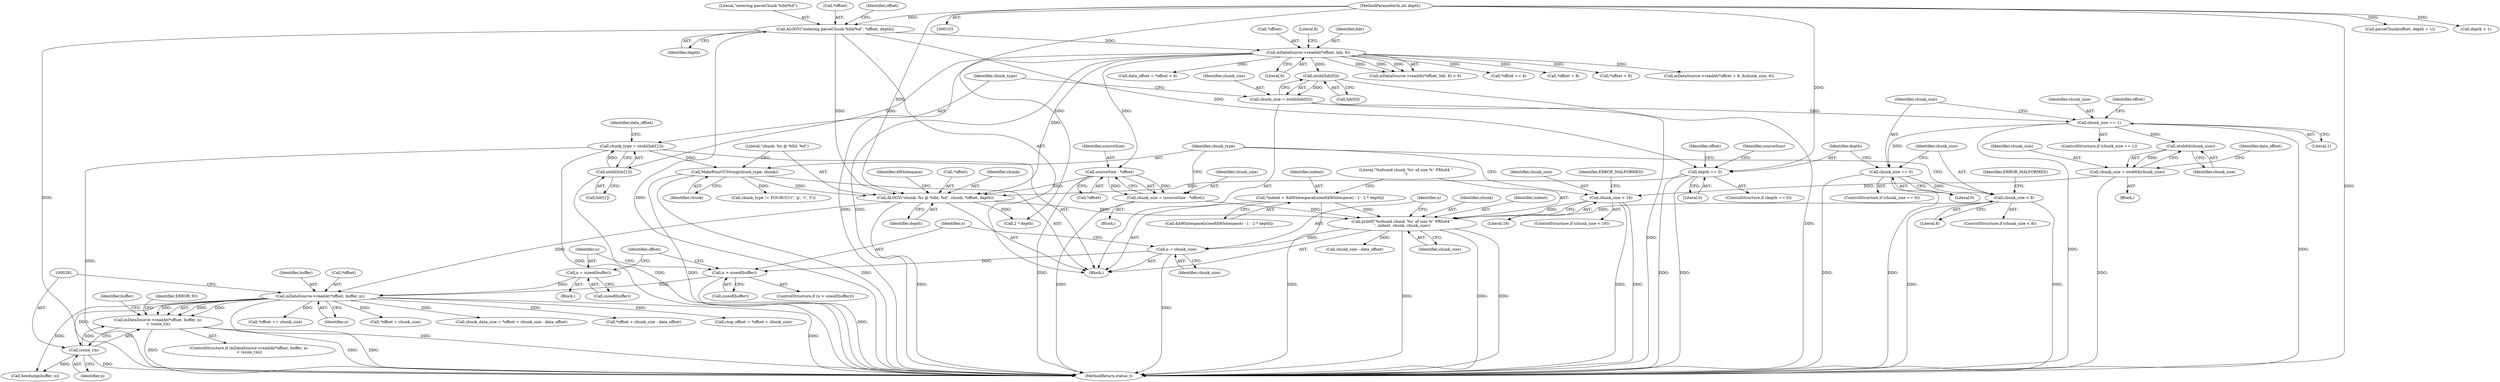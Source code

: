 digraph "0_Android_f4a88c8ed4f8186b3d6e2852993e063fc33ff231@API" {
"1000274" [label="(Call,mDataSource->readAt(*offset, buffer, n)\n < (ssize_t)n)"];
"1000275" [label="(Call,mDataSource->readAt(*offset, buffer, n))"];
"1000229" [label="(Call,ALOGV(\"chunk: %s @ %lld, %d\", chunk, *offset, depth))"];
"1000226" [label="(Call,MakeFourCCString(chunk_type, chunk))"];
"1000132" [label="(Call,chunk_type = ntohl(hdr[1]))"];
"1000134" [label="(Call,ntohl(hdr[1]))"];
"1000115" [label="(Call,mDataSource->readAt(*offset, hdr, 8))"];
"1000107" [label="(Call,ALOGV(\"entering parseChunk %lld/%d\", *offset, depth))"];
"1000105" [label="(MethodParameterIn,int depth)"];
"1000199" [label="(Call,sourceSize - *offset)"];
"1000185" [label="(Call,depth == 0)"];
"1000264" [label="(Call,n > sizeof(buffer))"];
"1000260" [label="(Call,n = chunk_size)"];
"1000253" [label="(Call,printf(\"%sfound chunk '%s' of size %\" PRIu64 \"\n\", indent, chunk, chunk_size))"];
"1000240" [label="(Call,*indent = &kWhitespace[sizeof(kWhitespace) - 1 - 2 * depth])"];
"1000172" [label="(Call,chunk_size < 16)"];
"1000164" [label="(Call,chunk_size = ntoh64(chunk_size))"];
"1000166" [label="(Call,ntoh64(chunk_size))"];
"1000146" [label="(Call,chunk_size == 1)"];
"1000125" [label="(Call,chunk_size = ntohl(hdr[0]))"];
"1000127" [label="(Call,ntohl(hdr[0]))"];
"1000219" [label="(Call,chunk_size < 8)"];
"1000180" [label="(Call,chunk_size == 0)"];
"1000197" [label="(Call,chunk_size = (sourceSize - *offset))"];
"1000269" [label="(Call,n = sizeof(buffer))"];
"1000280" [label="(Call,(ssize_t)n)"];
"1000146" [label="(Call,chunk_size == 1)"];
"1000242" [label="(Call,&kWhitespace[sizeof(kWhitespace) - 1 - 2 * depth])"];
"1000145" [label="(ControlStructure,if (chunk_size == 1))"];
"1000186" [label="(Identifier,depth)"];
"1000285" [label="(Identifier,ERROR_IO)"];
"1000287" [label="(Identifier,buffer)"];
"1000265" [label="(Identifier,n)"];
"1000234" [label="(Identifier,depth)"];
"1000271" [label="(Call,sizeof(buffer))"];
"1000166" [label="(Call,ntoh64(chunk_size))"];
"1000181" [label="(Identifier,chunk_size)"];
"1000134" [label="(Call,ntohl(hdr[1]))"];
"1000116" [label="(Call,*offset)"];
"1002904" [label="(Call,*offset += chunk_size)"];
"1000194" [label="(Identifier,sourceSize)"];
"1000343" [label="(Call,parseChunk(offset, depth + 1))"];
"1000255" [label="(Identifier,indent)"];
"1000276" [label="(Call,*offset)"];
"1000263" [label="(ControlStructure,if (n > sizeof(buffer)))"];
"1000254" [label="(Literal,\"%sfound chunk '%s' of size %\" PRIu64 \"\n\")"];
"1000213" [label="(Identifier,offset)"];
"1000120" [label="(Literal,8)"];
"1000179" [label="(ControlStructure,if (chunk_size == 0))"];
"1000279" [label="(Identifier,n)"];
"1000260" [label="(Call,n = chunk_size)"];
"1000133" [label="(Identifier,chunk_type)"];
"1000201" [label="(Call,*offset)"];
"1000139" [label="(Call,data_offset = *offset + 8)"];
"1000256" [label="(Identifier,chunk)"];
"1000219" [label="(Call,chunk_size < 8)"];
"1000286" [label="(Call,hexdump(buffer, n))"];
"1000277" [label="(Identifier,offset)"];
"1000326" [label="(Call,*offset + chunk_size)"];
"1000240" [label="(Call,*indent = &kWhitespace[sizeof(kWhitespace) - 1 - 2 * depth])"];
"1000278" [label="(Identifier,buffer)"];
"1000119" [label="(Literal,8)"];
"1000237" [label="(Identifier,kWhitespace)"];
"1000296" [label="(Call,chunk_size - data_offset)"];
"1000164" [label="(Call,chunk_size = ntoh64(chunk_size))"];
"1000269" [label="(Call,n = sizeof(buffer))"];
"1000226" [label="(Call,MakeFourCCString(chunk_type, chunk))"];
"1000273" [label="(ControlStructure,if (mDataSource->readAt(*offset, buffer, n)\n < (ssize_t)n))"];
"1000147" [label="(Identifier,chunk_size)"];
"1000261" [label="(Identifier,n)"];
"1000230" [label="(Literal,\"chunk: %s @ %lld, %d\")"];
"1000253" [label="(Call,printf(\"%sfound chunk '%s' of size %\" PRIu64 \"\n\", indent, chunk, chunk_size))"];
"1000108" [label="(Literal,\"entering parseChunk %lld/%d\")"];
"1000196" [label="(Block,)"];
"1000229" [label="(Call,ALOGV(\"chunk: %s @ %lld, %d\", chunk, *offset, depth))"];
"1000109" [label="(Call,*offset)"];
"1000211" [label="(Call,*offset += 4)"];
"1000153" [label="(Call,*offset + 8)"];
"1000173" [label="(Identifier,chunk_size)"];
"1000291" [label="(Call,chunk_data_size = *offset + chunk_size - data_offset)"];
"1000107" [label="(Call,ALOGV(\"entering parseChunk %lld/%d\", *offset, depth))"];
"1000262" [label="(Identifier,chunk_size)"];
"1000182" [label="(Literal,0)"];
"1000187" [label="(Literal,0)"];
"1000270" [label="(Identifier,n)"];
"1000105" [label="(MethodParameterIn,int depth)"];
"1000172" [label="(Call,chunk_size < 16)"];
"1000241" [label="(Identifier,indent)"];
"1000185" [label="(Call,depth == 0)"];
"1000140" [label="(Identifier,data_offset)"];
"1000232" [label="(Call,*offset)"];
"1000165" [label="(Identifier,chunk_size)"];
"1000257" [label="(Identifier,chunk_size)"];
"1000221" [label="(Literal,8)"];
"1000282" [label="(Identifier,n)"];
"1000199" [label="(Call,sourceSize - *offset)"];
"1000155" [label="(Identifier,offset)"];
"1000218" [label="(ControlStructure,if (chunk_size < 8))"];
"1000177" [label="(Identifier,ERROR_MALFORMED)"];
"1000293" [label="(Call,*offset + chunk_size - data_offset)"];
"1000167" [label="(Identifier,chunk_size)"];
"1000184" [label="(ControlStructure,if (depth == 0))"];
"1000111" [label="(Identifier,depth)"];
"1000174" [label="(Literal,16)"];
"1000128" [label="(Call,hdr[0])"];
"1000324" [label="(Call,stop_offset = *offset + chunk_size)"];
"1000106" [label="(Block,)"];
"1000274" [label="(Call,mDataSource->readAt(*offset, buffer, n)\n < (ssize_t)n)"];
"1000171" [label="(ControlStructure,if (chunk_size < 16))"];
"1000149" [label="(Block,)"];
"1000264" [label="(Call,n > sizeof(buffer))"];
"1000280" [label="(Call,(ssize_t)n)"];
"1000141" [label="(Call,*offset + 8)"];
"1000118" [label="(Identifier,hdr)"];
"1000266" [label="(Call,sizeof(buffer))"];
"1000228" [label="(Identifier,chunk)"];
"1000268" [label="(Block,)"];
"1000115" [label="(Call,mDataSource->readAt(*offset, hdr, 8))"];
"1000224" [label="(Identifier,ERROR_MALFORMED)"];
"1000197" [label="(Call,chunk_size = (sourceSize - *offset))"];
"1000250" [label="(Call,2 * depth)"];
"1000275" [label="(Call,mDataSource->readAt(*offset, buffer, n))"];
"1000152" [label="(Call,mDataSource->readAt(*offset + 8, &chunk_size, 8))"];
"1000114" [label="(Call,mDataSource->readAt(*offset, hdr, 8) < 8)"];
"1000126" [label="(Identifier,chunk_size)"];
"1000180" [label="(Call,chunk_size == 0)"];
"1000127" [label="(Call,ntohl(hdr[0]))"];
"1000148" [label="(Literal,1)"];
"1000125" [label="(Call,chunk_size = ntohl(hdr[0]))"];
"1000198" [label="(Identifier,chunk_size)"];
"1000132" [label="(Call,chunk_type = ntohl(hdr[1]))"];
"1000117" [label="(Identifier,offset)"];
"1000135" [label="(Call,hdr[1])"];
"1000227" [label="(Identifier,chunk_type)"];
"1000220" [label="(Identifier,chunk_size)"];
"1002911" [label="(MethodReturn,status_t)"];
"1000301" [label="(Call,chunk_type != FOURCC('c', 'p', 'r', 't'))"];
"1000169" [label="(Identifier,data_offset)"];
"1000231" [label="(Identifier,chunk)"];
"1000200" [label="(Identifier,sourceSize)"];
"1000345" [label="(Call,depth + 1)"];
"1000274" -> "1000273"  [label="AST: "];
"1000274" -> "1000280"  [label="CFG: "];
"1000275" -> "1000274"  [label="AST: "];
"1000280" -> "1000274"  [label="AST: "];
"1000285" -> "1000274"  [label="CFG: "];
"1000287" -> "1000274"  [label="CFG: "];
"1000274" -> "1002911"  [label="DDG: "];
"1000274" -> "1002911"  [label="DDG: "];
"1000274" -> "1002911"  [label="DDG: "];
"1000275" -> "1000274"  [label="DDG: "];
"1000275" -> "1000274"  [label="DDG: "];
"1000275" -> "1000274"  [label="DDG: "];
"1000280" -> "1000274"  [label="DDG: "];
"1000275" -> "1000279"  [label="CFG: "];
"1000276" -> "1000275"  [label="AST: "];
"1000278" -> "1000275"  [label="AST: "];
"1000279" -> "1000275"  [label="AST: "];
"1000281" -> "1000275"  [label="CFG: "];
"1000275" -> "1002911"  [label="DDG: "];
"1000275" -> "1002911"  [label="DDG: "];
"1000229" -> "1000275"  [label="DDG: "];
"1000264" -> "1000275"  [label="DDG: "];
"1000269" -> "1000275"  [label="DDG: "];
"1000275" -> "1000280"  [label="DDG: "];
"1000275" -> "1000286"  [label="DDG: "];
"1000275" -> "1000291"  [label="DDG: "];
"1000275" -> "1000293"  [label="DDG: "];
"1000275" -> "1000324"  [label="DDG: "];
"1000275" -> "1000326"  [label="DDG: "];
"1000275" -> "1002904"  [label="DDG: "];
"1000229" -> "1000106"  [label="AST: "];
"1000229" -> "1000234"  [label="CFG: "];
"1000230" -> "1000229"  [label="AST: "];
"1000231" -> "1000229"  [label="AST: "];
"1000232" -> "1000229"  [label="AST: "];
"1000234" -> "1000229"  [label="AST: "];
"1000237" -> "1000229"  [label="CFG: "];
"1000229" -> "1002911"  [label="DDG: "];
"1000226" -> "1000229"  [label="DDG: "];
"1000199" -> "1000229"  [label="DDG: "];
"1000115" -> "1000229"  [label="DDG: "];
"1000185" -> "1000229"  [label="DDG: "];
"1000107" -> "1000229"  [label="DDG: "];
"1000105" -> "1000229"  [label="DDG: "];
"1000229" -> "1000250"  [label="DDG: "];
"1000229" -> "1000253"  [label="DDG: "];
"1000226" -> "1000106"  [label="AST: "];
"1000226" -> "1000228"  [label="CFG: "];
"1000227" -> "1000226"  [label="AST: "];
"1000228" -> "1000226"  [label="AST: "];
"1000230" -> "1000226"  [label="CFG: "];
"1000226" -> "1002911"  [label="DDG: "];
"1000226" -> "1002911"  [label="DDG: "];
"1000132" -> "1000226"  [label="DDG: "];
"1000226" -> "1000301"  [label="DDG: "];
"1000132" -> "1000106"  [label="AST: "];
"1000132" -> "1000134"  [label="CFG: "];
"1000133" -> "1000132"  [label="AST: "];
"1000134" -> "1000132"  [label="AST: "];
"1000140" -> "1000132"  [label="CFG: "];
"1000132" -> "1002911"  [label="DDG: "];
"1000132" -> "1002911"  [label="DDG: "];
"1000134" -> "1000132"  [label="DDG: "];
"1000134" -> "1000135"  [label="CFG: "];
"1000135" -> "1000134"  [label="AST: "];
"1000134" -> "1002911"  [label="DDG: "];
"1000115" -> "1000134"  [label="DDG: "];
"1000115" -> "1000114"  [label="AST: "];
"1000115" -> "1000119"  [label="CFG: "];
"1000116" -> "1000115"  [label="AST: "];
"1000118" -> "1000115"  [label="AST: "];
"1000119" -> "1000115"  [label="AST: "];
"1000120" -> "1000115"  [label="CFG: "];
"1000115" -> "1002911"  [label="DDG: "];
"1000115" -> "1002911"  [label="DDG: "];
"1000115" -> "1000114"  [label="DDG: "];
"1000115" -> "1000114"  [label="DDG: "];
"1000115" -> "1000114"  [label="DDG: "];
"1000107" -> "1000115"  [label="DDG: "];
"1000115" -> "1000127"  [label="DDG: "];
"1000115" -> "1000139"  [label="DDG: "];
"1000115" -> "1000141"  [label="DDG: "];
"1000115" -> "1000152"  [label="DDG: "];
"1000115" -> "1000153"  [label="DDG: "];
"1000115" -> "1000199"  [label="DDG: "];
"1000115" -> "1000211"  [label="DDG: "];
"1000107" -> "1000106"  [label="AST: "];
"1000107" -> "1000111"  [label="CFG: "];
"1000108" -> "1000107"  [label="AST: "];
"1000109" -> "1000107"  [label="AST: "];
"1000111" -> "1000107"  [label="AST: "];
"1000117" -> "1000107"  [label="CFG: "];
"1000107" -> "1002911"  [label="DDG: "];
"1000107" -> "1002911"  [label="DDG: "];
"1000105" -> "1000107"  [label="DDG: "];
"1000107" -> "1000185"  [label="DDG: "];
"1000105" -> "1000103"  [label="AST: "];
"1000105" -> "1002911"  [label="DDG: "];
"1000105" -> "1000185"  [label="DDG: "];
"1000105" -> "1000250"  [label="DDG: "];
"1000105" -> "1000343"  [label="DDG: "];
"1000105" -> "1000345"  [label="DDG: "];
"1000199" -> "1000197"  [label="AST: "];
"1000199" -> "1000201"  [label="CFG: "];
"1000200" -> "1000199"  [label="AST: "];
"1000201" -> "1000199"  [label="AST: "];
"1000197" -> "1000199"  [label="CFG: "];
"1000199" -> "1002911"  [label="DDG: "];
"1000199" -> "1000197"  [label="DDG: "];
"1000199" -> "1000197"  [label="DDG: "];
"1000185" -> "1000184"  [label="AST: "];
"1000185" -> "1000187"  [label="CFG: "];
"1000186" -> "1000185"  [label="AST: "];
"1000187" -> "1000185"  [label="AST: "];
"1000194" -> "1000185"  [label="CFG: "];
"1000213" -> "1000185"  [label="CFG: "];
"1000185" -> "1002911"  [label="DDG: "];
"1000185" -> "1002911"  [label="DDG: "];
"1000264" -> "1000263"  [label="AST: "];
"1000264" -> "1000266"  [label="CFG: "];
"1000265" -> "1000264"  [label="AST: "];
"1000266" -> "1000264"  [label="AST: "];
"1000270" -> "1000264"  [label="CFG: "];
"1000277" -> "1000264"  [label="CFG: "];
"1000264" -> "1002911"  [label="DDG: "];
"1000260" -> "1000264"  [label="DDG: "];
"1000260" -> "1000106"  [label="AST: "];
"1000260" -> "1000262"  [label="CFG: "];
"1000261" -> "1000260"  [label="AST: "];
"1000262" -> "1000260"  [label="AST: "];
"1000265" -> "1000260"  [label="CFG: "];
"1000260" -> "1002911"  [label="DDG: "];
"1000253" -> "1000260"  [label="DDG: "];
"1000253" -> "1000106"  [label="AST: "];
"1000253" -> "1000257"  [label="CFG: "];
"1000254" -> "1000253"  [label="AST: "];
"1000255" -> "1000253"  [label="AST: "];
"1000256" -> "1000253"  [label="AST: "];
"1000257" -> "1000253"  [label="AST: "];
"1000261" -> "1000253"  [label="CFG: "];
"1000253" -> "1002911"  [label="DDG: "];
"1000253" -> "1002911"  [label="DDG: "];
"1000253" -> "1002911"  [label="DDG: "];
"1000240" -> "1000253"  [label="DDG: "];
"1000172" -> "1000253"  [label="DDG: "];
"1000219" -> "1000253"  [label="DDG: "];
"1000197" -> "1000253"  [label="DDG: "];
"1000253" -> "1000296"  [label="DDG: "];
"1000240" -> "1000106"  [label="AST: "];
"1000240" -> "1000242"  [label="CFG: "];
"1000241" -> "1000240"  [label="AST: "];
"1000242" -> "1000240"  [label="AST: "];
"1000254" -> "1000240"  [label="CFG: "];
"1000240" -> "1002911"  [label="DDG: "];
"1000172" -> "1000171"  [label="AST: "];
"1000172" -> "1000174"  [label="CFG: "];
"1000173" -> "1000172"  [label="AST: "];
"1000174" -> "1000172"  [label="AST: "];
"1000177" -> "1000172"  [label="CFG: "];
"1000227" -> "1000172"  [label="CFG: "];
"1000172" -> "1002911"  [label="DDG: "];
"1000172" -> "1002911"  [label="DDG: "];
"1000164" -> "1000172"  [label="DDG: "];
"1000164" -> "1000149"  [label="AST: "];
"1000164" -> "1000166"  [label="CFG: "];
"1000165" -> "1000164"  [label="AST: "];
"1000166" -> "1000164"  [label="AST: "];
"1000169" -> "1000164"  [label="CFG: "];
"1000164" -> "1002911"  [label="DDG: "];
"1000166" -> "1000164"  [label="DDG: "];
"1000166" -> "1000167"  [label="CFG: "];
"1000167" -> "1000166"  [label="AST: "];
"1000146" -> "1000166"  [label="DDG: "];
"1000146" -> "1000145"  [label="AST: "];
"1000146" -> "1000148"  [label="CFG: "];
"1000147" -> "1000146"  [label="AST: "];
"1000148" -> "1000146"  [label="AST: "];
"1000155" -> "1000146"  [label="CFG: "];
"1000181" -> "1000146"  [label="CFG: "];
"1000146" -> "1002911"  [label="DDG: "];
"1000146" -> "1002911"  [label="DDG: "];
"1000125" -> "1000146"  [label="DDG: "];
"1000146" -> "1000180"  [label="DDG: "];
"1000125" -> "1000106"  [label="AST: "];
"1000125" -> "1000127"  [label="CFG: "];
"1000126" -> "1000125"  [label="AST: "];
"1000127" -> "1000125"  [label="AST: "];
"1000133" -> "1000125"  [label="CFG: "];
"1000125" -> "1002911"  [label="DDG: "];
"1000127" -> "1000125"  [label="DDG: "];
"1000127" -> "1000128"  [label="CFG: "];
"1000128" -> "1000127"  [label="AST: "];
"1000127" -> "1002911"  [label="DDG: "];
"1000219" -> "1000218"  [label="AST: "];
"1000219" -> "1000221"  [label="CFG: "];
"1000220" -> "1000219"  [label="AST: "];
"1000221" -> "1000219"  [label="AST: "];
"1000224" -> "1000219"  [label="CFG: "];
"1000227" -> "1000219"  [label="CFG: "];
"1000219" -> "1002911"  [label="DDG: "];
"1000219" -> "1002911"  [label="DDG: "];
"1000180" -> "1000219"  [label="DDG: "];
"1000180" -> "1000179"  [label="AST: "];
"1000180" -> "1000182"  [label="CFG: "];
"1000181" -> "1000180"  [label="AST: "];
"1000182" -> "1000180"  [label="AST: "];
"1000186" -> "1000180"  [label="CFG: "];
"1000220" -> "1000180"  [label="CFG: "];
"1000180" -> "1002911"  [label="DDG: "];
"1000180" -> "1002911"  [label="DDG: "];
"1000197" -> "1000196"  [label="AST: "];
"1000198" -> "1000197"  [label="AST: "];
"1000227" -> "1000197"  [label="CFG: "];
"1000197" -> "1002911"  [label="DDG: "];
"1000269" -> "1000268"  [label="AST: "];
"1000269" -> "1000271"  [label="CFG: "];
"1000270" -> "1000269"  [label="AST: "];
"1000271" -> "1000269"  [label="AST: "];
"1000277" -> "1000269"  [label="CFG: "];
"1000280" -> "1000282"  [label="CFG: "];
"1000281" -> "1000280"  [label="AST: "];
"1000282" -> "1000280"  [label="AST: "];
"1000280" -> "1002911"  [label="DDG: "];
"1000280" -> "1000286"  [label="DDG: "];
}

